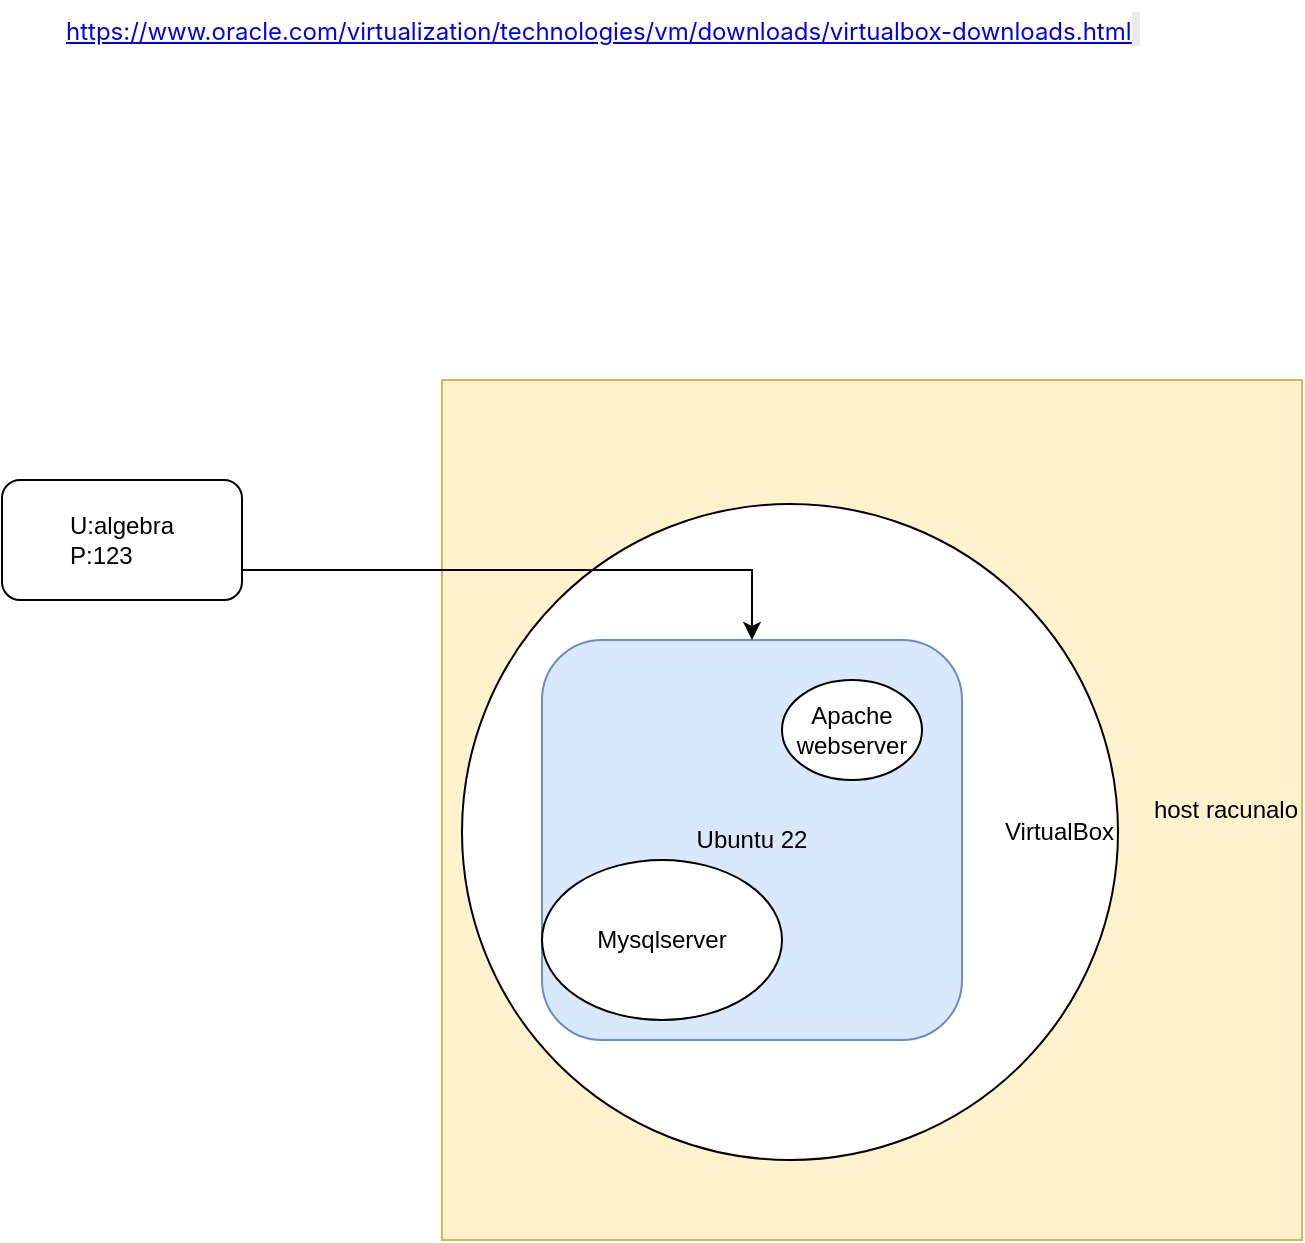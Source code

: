 <mxfile version="22.1.5" type="github">
  <diagram name="Page-1" id="JpstpL33QK8o6swuQbvM">
    <mxGraphModel dx="1434" dy="750" grid="1" gridSize="10" guides="1" tooltips="1" connect="1" arrows="1" fold="1" page="1" pageScale="1" pageWidth="850" pageHeight="1100" math="0" shadow="0">
      <root>
        <mxCell id="0" />
        <mxCell id="1" parent="0" />
        <mxCell id="RxILEF_6S8VTc1DYghAk-1" value="host racunalo" style="whiteSpace=wrap;html=1;aspect=fixed;align=right;fillColor=#fff2cc;strokeColor=#d6b656;" parent="1" vertex="1">
          <mxGeometry x="290" y="270" width="430" height="430" as="geometry" />
        </mxCell>
        <mxCell id="RxILEF_6S8VTc1DYghAk-2" value="VirtualBox" style="ellipse;whiteSpace=wrap;html=1;aspect=fixed;align=right;" parent="1" vertex="1">
          <mxGeometry x="300" y="332" width="328" height="328" as="geometry" />
        </mxCell>
        <mxCell id="RxILEF_6S8VTc1DYghAk-3" value="Ubuntu 22" style="rounded=1;whiteSpace=wrap;html=1;fillColor=#dae8fc;strokeColor=#6c8ebf;" parent="1" vertex="1">
          <mxGeometry x="340" y="400" width="210" height="200" as="geometry" />
        </mxCell>
        <mxCell id="RxILEF_6S8VTc1DYghAk-4" value="Apache webserver" style="ellipse;whiteSpace=wrap;html=1;" parent="1" vertex="1">
          <mxGeometry x="460" y="420" width="70" height="50" as="geometry" />
        </mxCell>
        <mxCell id="RxILEF_6S8VTc1DYghAk-5" value="Mysqlserver" style="ellipse;whiteSpace=wrap;html=1;" parent="1" vertex="1">
          <mxGeometry x="340" y="510" width="120" height="80" as="geometry" />
        </mxCell>
        <mxCell id="RxILEF_6S8VTc1DYghAk-6" value="&lt;span class=&quot;chatIndividualMessageContent--ZoTO-kllP1-hUR76ZCyod&quot; style=&quot;width: 100%; height: fit-content; font-size: 0.75rem; word-break: break-word; color: rgb(75, 75, 75); overflow-wrap: break-word; font-family: adobe-clean, &amp;quot;Source Sans Pro&amp;quot;, -apple-system, BlinkMacSystemFont, &amp;quot;Segoe UI&amp;quot;, Roboto, sans-serif; font-style: normal; font-variant-ligatures: normal; font-variant-caps: normal; font-weight: 400; letter-spacing: normal; orphans: 2; text-align: start; text-indent: 0px; text-transform: none; widows: 2; word-spacing: 0px; -webkit-text-stroke-width: 0px; text-decoration-thickness: initial; text-decoration-style: initial; text-decoration-color: initial;&quot;&gt;&lt;font color=&quot;#0000FF&quot;&gt;&lt;u&gt;&lt;a role=&quot;link&quot; tabindex=&quot;2488&quot; href=&quot;https://www.oracle.com/virtualization/technologies/vm/downloads/virtualbox-downloads.html&quot; target=&quot;_blank&quot; style=&quot;background-color: transparent;&quot;&gt;https://www.oracle.com/virtualization/technologies/vm/downloads/virtualbox-downloads.html&lt;/a&gt;&lt;/u&gt;&lt;/font&gt;&lt;/span&gt;&lt;span style=&quot;color: rgb(75, 75, 75); font-family: adobe-clean, &amp;quot;Source Sans Pro&amp;quot;, -apple-system, BlinkMacSystemFont, &amp;quot;Segoe UI&amp;quot;, Roboto, sans-serif; font-size: 14px; font-style: normal; font-variant-ligatures: normal; font-variant-caps: normal; font-weight: 400; letter-spacing: normal; orphans: 2; text-align: start; text-indent: 0px; text-transform: none; widows: 2; word-spacing: 0px; -webkit-text-stroke-width: 0px; background-color: rgb(234, 234, 234); text-decoration-thickness: initial; text-decoration-style: initial; text-decoration-color: initial; float: none; display: inline !important;&quot;&gt;&amp;nbsp;&lt;/span&gt;" style="text;whiteSpace=wrap;html=1;" parent="1" vertex="1">
          <mxGeometry x="100" y="80" width="560" height="40" as="geometry" />
        </mxCell>
        <mxCell id="4lfGYGA37IDK_WV-Lsfp-2" style="edgeStyle=orthogonalEdgeStyle;rounded=0;orthogonalLoop=1;jettySize=auto;html=1;exitX=1;exitY=0.75;exitDx=0;exitDy=0;entryX=0.5;entryY=0;entryDx=0;entryDy=0;" edge="1" parent="1" source="4lfGYGA37IDK_WV-Lsfp-1" target="RxILEF_6S8VTc1DYghAk-3">
          <mxGeometry relative="1" as="geometry" />
        </mxCell>
        <mxCell id="4lfGYGA37IDK_WV-Lsfp-1" value="U:algebra&lt;br&gt;&lt;div style=&quot;text-align: left;&quot;&gt;&lt;span style=&quot;background-color: initial;&quot;&gt;P:123&lt;/span&gt;&lt;/div&gt;" style="rounded=1;whiteSpace=wrap;html=1;" vertex="1" parent="1">
          <mxGeometry x="70" y="320" width="120" height="60" as="geometry" />
        </mxCell>
      </root>
    </mxGraphModel>
  </diagram>
</mxfile>
